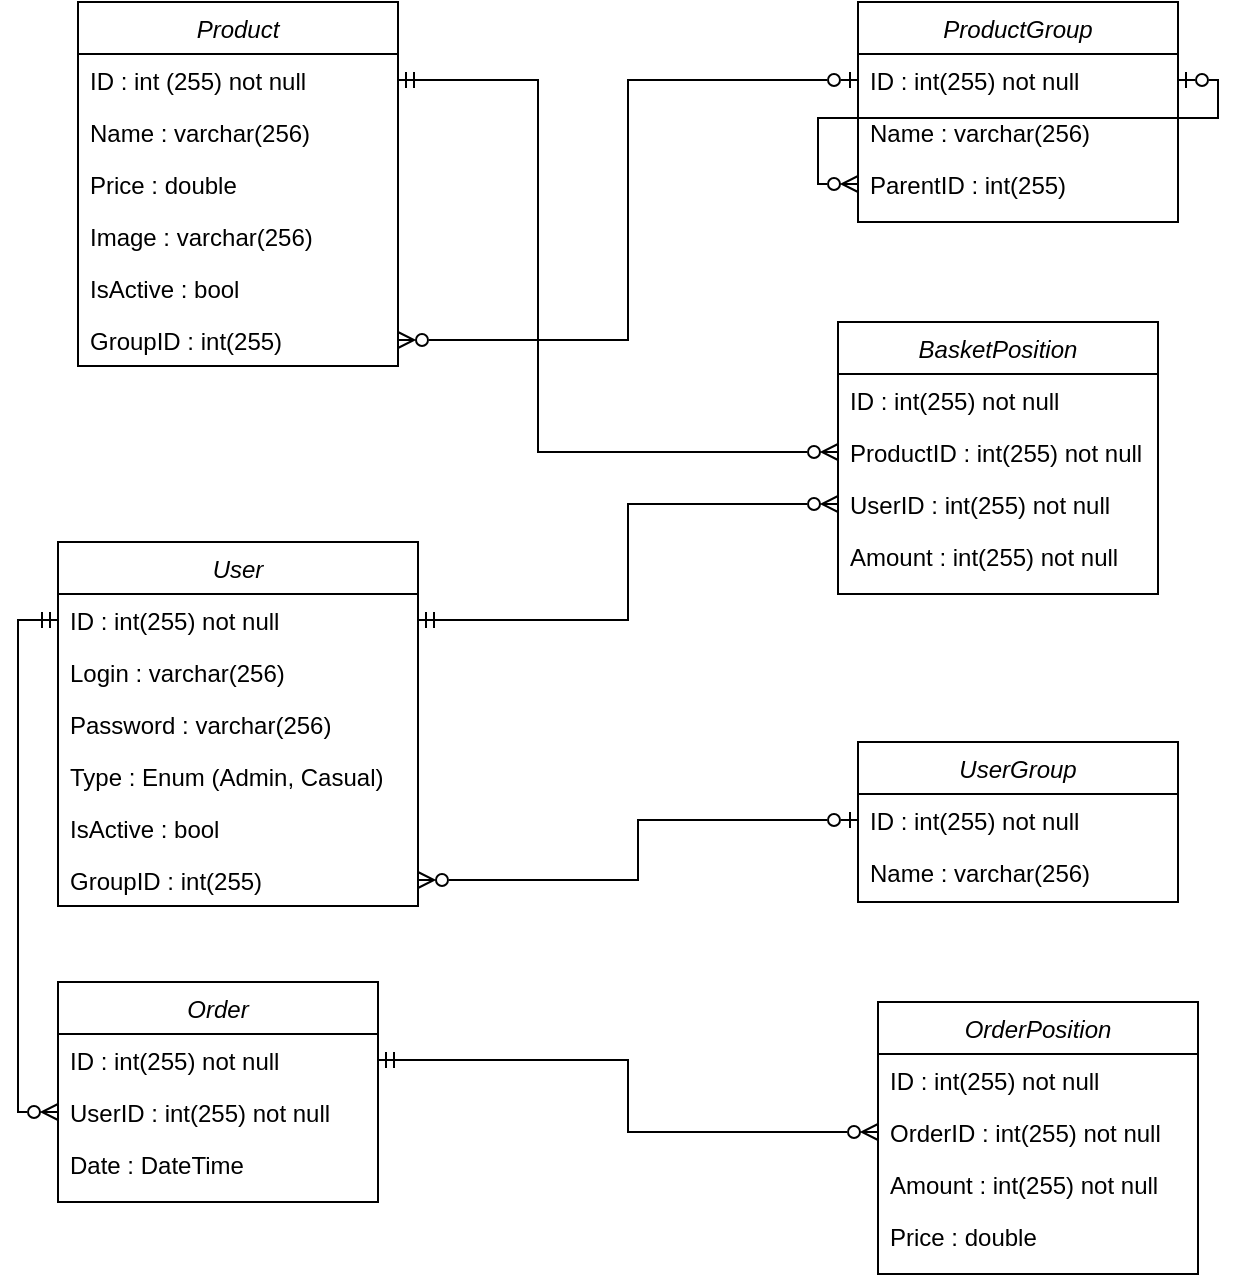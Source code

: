 <mxfile version="24.0.2" type="device">
  <diagram id="C5RBs43oDa-KdzZeNtuy" name="Page-1">
    <mxGraphModel dx="1434" dy="774" grid="1" gridSize="10" guides="1" tooltips="1" connect="1" arrows="1" fold="1" page="1" pageScale="1" pageWidth="827" pageHeight="1169" math="0" shadow="0">
      <root>
        <mxCell id="WIyWlLk6GJQsqaUBKTNV-0" />
        <mxCell id="WIyWlLk6GJQsqaUBKTNV-1" parent="WIyWlLk6GJQsqaUBKTNV-0" />
        <mxCell id="zkfFHV4jXpPFQw0GAbJ--0" value="Product" style="swimlane;fontStyle=2;align=center;verticalAlign=top;childLayout=stackLayout;horizontal=1;startSize=26;horizontalStack=0;resizeParent=1;resizeLast=0;collapsible=1;marginBottom=0;rounded=0;shadow=0;strokeWidth=1;" parent="WIyWlLk6GJQsqaUBKTNV-1" vertex="1">
          <mxGeometry x="100" y="120" width="160" height="182" as="geometry">
            <mxRectangle x="230" y="140" width="160" height="26" as="alternateBounds" />
          </mxGeometry>
        </mxCell>
        <mxCell id="zkfFHV4jXpPFQw0GAbJ--1" value="ID : int (255) not null" style="text;align=left;verticalAlign=top;spacingLeft=4;spacingRight=4;overflow=hidden;rotatable=0;points=[[0,0.5],[1,0.5]];portConstraint=eastwest;" parent="zkfFHV4jXpPFQw0GAbJ--0" vertex="1">
          <mxGeometry y="26" width="160" height="26" as="geometry" />
        </mxCell>
        <mxCell id="zkfFHV4jXpPFQw0GAbJ--2" value="Name : varchar(256)" style="text;align=left;verticalAlign=top;spacingLeft=4;spacingRight=4;overflow=hidden;rotatable=0;points=[[0,0.5],[1,0.5]];portConstraint=eastwest;rounded=0;shadow=0;html=0;" parent="zkfFHV4jXpPFQw0GAbJ--0" vertex="1">
          <mxGeometry y="52" width="160" height="26" as="geometry" />
        </mxCell>
        <mxCell id="zkfFHV4jXpPFQw0GAbJ--3" value="Price : double" style="text;align=left;verticalAlign=top;spacingLeft=4;spacingRight=4;overflow=hidden;rotatable=0;points=[[0,0.5],[1,0.5]];portConstraint=eastwest;rounded=0;shadow=0;html=0;" parent="zkfFHV4jXpPFQw0GAbJ--0" vertex="1">
          <mxGeometry y="78" width="160" height="26" as="geometry" />
        </mxCell>
        <mxCell id="C3rGS-NnnM6clC6Uycci-0" value="Image : varchar(256)" style="text;align=left;verticalAlign=top;spacingLeft=4;spacingRight=4;overflow=hidden;rotatable=0;points=[[0,0.5],[1,0.5]];portConstraint=eastwest;rounded=0;shadow=0;html=0;" vertex="1" parent="zkfFHV4jXpPFQw0GAbJ--0">
          <mxGeometry y="104" width="160" height="26" as="geometry" />
        </mxCell>
        <mxCell id="C3rGS-NnnM6clC6Uycci-1" value="IsActive : bool" style="text;align=left;verticalAlign=top;spacingLeft=4;spacingRight=4;overflow=hidden;rotatable=0;points=[[0,0.5],[1,0.5]];portConstraint=eastwest;rounded=0;shadow=0;html=0;" vertex="1" parent="zkfFHV4jXpPFQw0GAbJ--0">
          <mxGeometry y="130" width="160" height="26" as="geometry" />
        </mxCell>
        <mxCell id="C3rGS-NnnM6clC6Uycci-2" value="GroupID : int(255)" style="text;align=left;verticalAlign=top;spacingLeft=4;spacingRight=4;overflow=hidden;rotatable=0;points=[[0,0.5],[1,0.5]];portConstraint=eastwest;rounded=0;shadow=0;html=0;" vertex="1" parent="zkfFHV4jXpPFQw0GAbJ--0">
          <mxGeometry y="156" width="160" height="26" as="geometry" />
        </mxCell>
        <mxCell id="C3rGS-NnnM6clC6Uycci-3" value="ProductGroup&#xa;" style="swimlane;fontStyle=2;align=center;verticalAlign=top;childLayout=stackLayout;horizontal=1;startSize=26;horizontalStack=0;resizeParent=1;resizeLast=0;collapsible=1;marginBottom=0;rounded=0;shadow=0;strokeWidth=1;" vertex="1" parent="WIyWlLk6GJQsqaUBKTNV-1">
          <mxGeometry x="490" y="120" width="160" height="110" as="geometry">
            <mxRectangle x="230" y="140" width="160" height="26" as="alternateBounds" />
          </mxGeometry>
        </mxCell>
        <mxCell id="C3rGS-NnnM6clC6Uycci-4" value="ID : int(255) not null" style="text;align=left;verticalAlign=top;spacingLeft=4;spacingRight=4;overflow=hidden;rotatable=0;points=[[0,0.5],[1,0.5]];portConstraint=eastwest;" vertex="1" parent="C3rGS-NnnM6clC6Uycci-3">
          <mxGeometry y="26" width="160" height="26" as="geometry" />
        </mxCell>
        <mxCell id="C3rGS-NnnM6clC6Uycci-5" value="Name : varchar(256)" style="text;align=left;verticalAlign=top;spacingLeft=4;spacingRight=4;overflow=hidden;rotatable=0;points=[[0,0.5],[1,0.5]];portConstraint=eastwest;rounded=0;shadow=0;html=0;" vertex="1" parent="C3rGS-NnnM6clC6Uycci-3">
          <mxGeometry y="52" width="160" height="26" as="geometry" />
        </mxCell>
        <mxCell id="C3rGS-NnnM6clC6Uycci-66" style="edgeStyle=orthogonalEdgeStyle;rounded=0;orthogonalLoop=1;jettySize=auto;html=1;entryX=1;entryY=0.5;entryDx=0;entryDy=0;endArrow=ERzeroToOne;endFill=0;startArrow=ERzeroToMany;startFill=0;" edge="1" parent="C3rGS-NnnM6clC6Uycci-3" source="C3rGS-NnnM6clC6Uycci-17" target="C3rGS-NnnM6clC6Uycci-4">
          <mxGeometry relative="1" as="geometry" />
        </mxCell>
        <mxCell id="C3rGS-NnnM6clC6Uycci-17" value="ParentID : int(255)" style="text;align=left;verticalAlign=top;spacingLeft=4;spacingRight=4;overflow=hidden;rotatable=0;points=[[0,0.5],[1,0.5]];portConstraint=eastwest;rounded=0;shadow=0;html=0;" vertex="1" parent="C3rGS-NnnM6clC6Uycci-3">
          <mxGeometry y="78" width="160" height="26" as="geometry" />
        </mxCell>
        <mxCell id="C3rGS-NnnM6clC6Uycci-21" value="User&#xa;" style="swimlane;fontStyle=2;align=center;verticalAlign=top;childLayout=stackLayout;horizontal=1;startSize=26;horizontalStack=0;resizeParent=1;resizeLast=0;collapsible=1;marginBottom=0;rounded=0;shadow=0;strokeWidth=1;" vertex="1" parent="WIyWlLk6GJQsqaUBKTNV-1">
          <mxGeometry x="90" y="390" width="180" height="182" as="geometry">
            <mxRectangle x="230" y="140" width="160" height="26" as="alternateBounds" />
          </mxGeometry>
        </mxCell>
        <mxCell id="C3rGS-NnnM6clC6Uycci-22" value="ID : int(255) not null" style="text;align=left;verticalAlign=top;spacingLeft=4;spacingRight=4;overflow=hidden;rotatable=0;points=[[0,0.5],[1,0.5]];portConstraint=eastwest;" vertex="1" parent="C3rGS-NnnM6clC6Uycci-21">
          <mxGeometry y="26" width="180" height="26" as="geometry" />
        </mxCell>
        <mxCell id="C3rGS-NnnM6clC6Uycci-23" value="Login : varchar(256)&#xa;" style="text;align=left;verticalAlign=top;spacingLeft=4;spacingRight=4;overflow=hidden;rotatable=0;points=[[0,0.5],[1,0.5]];portConstraint=eastwest;rounded=0;shadow=0;html=0;" vertex="1" parent="C3rGS-NnnM6clC6Uycci-21">
          <mxGeometry y="52" width="180" height="26" as="geometry" />
        </mxCell>
        <mxCell id="C3rGS-NnnM6clC6Uycci-24" value="Password : varchar(256)" style="text;align=left;verticalAlign=top;spacingLeft=4;spacingRight=4;overflow=hidden;rotatable=0;points=[[0,0.5],[1,0.5]];portConstraint=eastwest;rounded=0;shadow=0;html=0;" vertex="1" parent="C3rGS-NnnM6clC6Uycci-21">
          <mxGeometry y="78" width="180" height="26" as="geometry" />
        </mxCell>
        <mxCell id="C3rGS-NnnM6clC6Uycci-25" value="Type : Enum (Admin, Casual)" style="text;align=left;verticalAlign=top;spacingLeft=4;spacingRight=4;overflow=hidden;rotatable=0;points=[[0,0.5],[1,0.5]];portConstraint=eastwest;rounded=0;shadow=0;html=0;" vertex="1" parent="C3rGS-NnnM6clC6Uycci-21">
          <mxGeometry y="104" width="180" height="26" as="geometry" />
        </mxCell>
        <mxCell id="C3rGS-NnnM6clC6Uycci-26" value="IsActive : bool" style="text;align=left;verticalAlign=top;spacingLeft=4;spacingRight=4;overflow=hidden;rotatable=0;points=[[0,0.5],[1,0.5]];portConstraint=eastwest;rounded=0;shadow=0;html=0;" vertex="1" parent="C3rGS-NnnM6clC6Uycci-21">
          <mxGeometry y="130" width="180" height="26" as="geometry" />
        </mxCell>
        <mxCell id="C3rGS-NnnM6clC6Uycci-27" value="GroupID : int(255)" style="text;align=left;verticalAlign=top;spacingLeft=4;spacingRight=4;overflow=hidden;rotatable=0;points=[[0,0.5],[1,0.5]];portConstraint=eastwest;rounded=0;shadow=0;html=0;" vertex="1" parent="C3rGS-NnnM6clC6Uycci-21">
          <mxGeometry y="156" width="180" height="26" as="geometry" />
        </mxCell>
        <mxCell id="C3rGS-NnnM6clC6Uycci-28" value="UserGroup&#xa;" style="swimlane;fontStyle=2;align=center;verticalAlign=top;childLayout=stackLayout;horizontal=1;startSize=26;horizontalStack=0;resizeParent=1;resizeLast=0;collapsible=1;marginBottom=0;rounded=0;shadow=0;strokeWidth=1;" vertex="1" parent="WIyWlLk6GJQsqaUBKTNV-1">
          <mxGeometry x="490" y="490" width="160" height="80" as="geometry">
            <mxRectangle x="230" y="140" width="160" height="26" as="alternateBounds" />
          </mxGeometry>
        </mxCell>
        <mxCell id="C3rGS-NnnM6clC6Uycci-29" value="ID : int(255) not null" style="text;align=left;verticalAlign=top;spacingLeft=4;spacingRight=4;overflow=hidden;rotatable=0;points=[[0,0.5],[1,0.5]];portConstraint=eastwest;" vertex="1" parent="C3rGS-NnnM6clC6Uycci-28">
          <mxGeometry y="26" width="160" height="26" as="geometry" />
        </mxCell>
        <mxCell id="C3rGS-NnnM6clC6Uycci-30" value="Name : varchar(256)" style="text;align=left;verticalAlign=top;spacingLeft=4;spacingRight=4;overflow=hidden;rotatable=0;points=[[0,0.5],[1,0.5]];portConstraint=eastwest;rounded=0;shadow=0;html=0;" vertex="1" parent="C3rGS-NnnM6clC6Uycci-28">
          <mxGeometry y="52" width="160" height="26" as="geometry" />
        </mxCell>
        <mxCell id="C3rGS-NnnM6clC6Uycci-39" value="Order" style="swimlane;fontStyle=2;align=center;verticalAlign=top;childLayout=stackLayout;horizontal=1;startSize=26;horizontalStack=0;resizeParent=1;resizeLast=0;collapsible=1;marginBottom=0;rounded=0;shadow=0;strokeWidth=1;" vertex="1" parent="WIyWlLk6GJQsqaUBKTNV-1">
          <mxGeometry x="90" y="610" width="160" height="110" as="geometry">
            <mxRectangle x="230" y="140" width="160" height="26" as="alternateBounds" />
          </mxGeometry>
        </mxCell>
        <mxCell id="C3rGS-NnnM6clC6Uycci-40" value="ID : int(255) not null" style="text;align=left;verticalAlign=top;spacingLeft=4;spacingRight=4;overflow=hidden;rotatable=0;points=[[0,0.5],[1,0.5]];portConstraint=eastwest;" vertex="1" parent="C3rGS-NnnM6clC6Uycci-39">
          <mxGeometry y="26" width="160" height="26" as="geometry" />
        </mxCell>
        <mxCell id="C3rGS-NnnM6clC6Uycci-41" value="UserID : int(255) not null" style="text;align=left;verticalAlign=top;spacingLeft=4;spacingRight=4;overflow=hidden;rotatable=0;points=[[0,0.5],[1,0.5]];portConstraint=eastwest;rounded=0;shadow=0;html=0;" vertex="1" parent="C3rGS-NnnM6clC6Uycci-39">
          <mxGeometry y="52" width="160" height="26" as="geometry" />
        </mxCell>
        <mxCell id="C3rGS-NnnM6clC6Uycci-42" value="Date : DateTime" style="text;align=left;verticalAlign=top;spacingLeft=4;spacingRight=4;overflow=hidden;rotatable=0;points=[[0,0.5],[1,0.5]];portConstraint=eastwest;rounded=0;shadow=0;html=0;" vertex="1" parent="C3rGS-NnnM6clC6Uycci-39">
          <mxGeometry y="78" width="160" height="26" as="geometry" />
        </mxCell>
        <mxCell id="C3rGS-NnnM6clC6Uycci-43" value="OrderPosition" style="swimlane;fontStyle=2;align=center;verticalAlign=top;childLayout=stackLayout;horizontal=1;startSize=26;horizontalStack=0;resizeParent=1;resizeLast=0;collapsible=1;marginBottom=0;rounded=0;shadow=0;strokeWidth=1;" vertex="1" parent="WIyWlLk6GJQsqaUBKTNV-1">
          <mxGeometry x="500" y="620" width="160" height="136" as="geometry">
            <mxRectangle x="230" y="140" width="160" height="26" as="alternateBounds" />
          </mxGeometry>
        </mxCell>
        <mxCell id="C3rGS-NnnM6clC6Uycci-44" value="ID : int(255) not null" style="text;align=left;verticalAlign=top;spacingLeft=4;spacingRight=4;overflow=hidden;rotatable=0;points=[[0,0.5],[1,0.5]];portConstraint=eastwest;" vertex="1" parent="C3rGS-NnnM6clC6Uycci-43">
          <mxGeometry y="26" width="160" height="26" as="geometry" />
        </mxCell>
        <mxCell id="C3rGS-NnnM6clC6Uycci-45" value="OrderID : int(255) not null" style="text;align=left;verticalAlign=top;spacingLeft=4;spacingRight=4;overflow=hidden;rotatable=0;points=[[0,0.5],[1,0.5]];portConstraint=eastwest;rounded=0;shadow=0;html=0;" vertex="1" parent="C3rGS-NnnM6clC6Uycci-43">
          <mxGeometry y="52" width="160" height="26" as="geometry" />
        </mxCell>
        <mxCell id="C3rGS-NnnM6clC6Uycci-47" value="Amount : int(255) not null" style="text;align=left;verticalAlign=top;spacingLeft=4;spacingRight=4;overflow=hidden;rotatable=0;points=[[0,0.5],[1,0.5]];portConstraint=eastwest;rounded=0;shadow=0;html=0;" vertex="1" parent="C3rGS-NnnM6clC6Uycci-43">
          <mxGeometry y="78" width="160" height="26" as="geometry" />
        </mxCell>
        <mxCell id="C3rGS-NnnM6clC6Uycci-48" value="Price : double" style="text;align=left;verticalAlign=top;spacingLeft=4;spacingRight=4;overflow=hidden;rotatable=0;points=[[0,0.5],[1,0.5]];portConstraint=eastwest;rounded=0;shadow=0;html=0;" vertex="1" parent="C3rGS-NnnM6clC6Uycci-43">
          <mxGeometry y="104" width="160" height="26" as="geometry" />
        </mxCell>
        <mxCell id="C3rGS-NnnM6clC6Uycci-51" value="BasketPosition" style="swimlane;fontStyle=2;align=center;verticalAlign=top;childLayout=stackLayout;horizontal=1;startSize=26;horizontalStack=0;resizeParent=1;resizeLast=0;collapsible=1;marginBottom=0;rounded=0;shadow=0;strokeWidth=1;" vertex="1" parent="WIyWlLk6GJQsqaUBKTNV-1">
          <mxGeometry x="480" y="280" width="160" height="136" as="geometry">
            <mxRectangle x="230" y="140" width="160" height="26" as="alternateBounds" />
          </mxGeometry>
        </mxCell>
        <mxCell id="C3rGS-NnnM6clC6Uycci-52" value="ID : int(255) not null" style="text;align=left;verticalAlign=top;spacingLeft=4;spacingRight=4;overflow=hidden;rotatable=0;points=[[0,0.5],[1,0.5]];portConstraint=eastwest;" vertex="1" parent="C3rGS-NnnM6clC6Uycci-51">
          <mxGeometry y="26" width="160" height="26" as="geometry" />
        </mxCell>
        <mxCell id="C3rGS-NnnM6clC6Uycci-53" value="ProductID : int(255) not null" style="text;align=left;verticalAlign=top;spacingLeft=4;spacingRight=4;overflow=hidden;rotatable=0;points=[[0,0.5],[1,0.5]];portConstraint=eastwest;rounded=0;shadow=0;html=0;" vertex="1" parent="C3rGS-NnnM6clC6Uycci-51">
          <mxGeometry y="52" width="160" height="26" as="geometry" />
        </mxCell>
        <mxCell id="C3rGS-NnnM6clC6Uycci-54" value="UserID : int(255) not null" style="text;align=left;verticalAlign=top;spacingLeft=4;spacingRight=4;overflow=hidden;rotatable=0;points=[[0,0.5],[1,0.5]];portConstraint=eastwest;rounded=0;shadow=0;html=0;" vertex="1" parent="C3rGS-NnnM6clC6Uycci-51">
          <mxGeometry y="78" width="160" height="26" as="geometry" />
        </mxCell>
        <mxCell id="C3rGS-NnnM6clC6Uycci-55" value="Amount : int(255) not null" style="text;align=left;verticalAlign=top;spacingLeft=4;spacingRight=4;overflow=hidden;rotatable=0;points=[[0,0.5],[1,0.5]];portConstraint=eastwest;rounded=0;shadow=0;html=0;" vertex="1" parent="C3rGS-NnnM6clC6Uycci-51">
          <mxGeometry y="104" width="160" height="26" as="geometry" />
        </mxCell>
        <mxCell id="C3rGS-NnnM6clC6Uycci-57" style="edgeStyle=orthogonalEdgeStyle;rounded=0;orthogonalLoop=1;jettySize=auto;html=1;exitX=0;exitY=0.5;exitDx=0;exitDy=0;entryX=0;entryY=0.5;entryDx=0;entryDy=0;endArrow=ERmandOne;endFill=0;startArrow=ERzeroToMany;startFill=0;" edge="1" parent="WIyWlLk6GJQsqaUBKTNV-1" source="C3rGS-NnnM6clC6Uycci-41" target="C3rGS-NnnM6clC6Uycci-22">
          <mxGeometry relative="1" as="geometry" />
        </mxCell>
        <mxCell id="C3rGS-NnnM6clC6Uycci-58" style="edgeStyle=orthogonalEdgeStyle;rounded=0;orthogonalLoop=1;jettySize=auto;html=1;exitX=1;exitY=0.5;exitDx=0;exitDy=0;entryX=0;entryY=0.5;entryDx=0;entryDy=0;endArrow=ERzeroToOne;endFill=0;startArrow=ERzeroToMany;startFill=0;" edge="1" parent="WIyWlLk6GJQsqaUBKTNV-1" source="C3rGS-NnnM6clC6Uycci-27" target="C3rGS-NnnM6clC6Uycci-29">
          <mxGeometry relative="1" as="geometry" />
        </mxCell>
        <mxCell id="C3rGS-NnnM6clC6Uycci-61" style="edgeStyle=orthogonalEdgeStyle;rounded=0;orthogonalLoop=1;jettySize=auto;html=1;endArrow=ERmandOne;endFill=0;startArrow=ERzeroToMany;startFill=0;" edge="1" parent="WIyWlLk6GJQsqaUBKTNV-1" source="C3rGS-NnnM6clC6Uycci-45" target="C3rGS-NnnM6clC6Uycci-40">
          <mxGeometry relative="1" as="geometry" />
        </mxCell>
        <mxCell id="C3rGS-NnnM6clC6Uycci-62" style="edgeStyle=orthogonalEdgeStyle;rounded=0;orthogonalLoop=1;jettySize=auto;html=1;endArrow=ERmandOne;endFill=0;startArrow=ERzeroToMany;startFill=0;" edge="1" parent="WIyWlLk6GJQsqaUBKTNV-1" source="C3rGS-NnnM6clC6Uycci-53" target="zkfFHV4jXpPFQw0GAbJ--1">
          <mxGeometry relative="1" as="geometry">
            <mxPoint x="270" y="150" as="targetPoint" />
            <Array as="points">
              <mxPoint x="330" y="345" />
              <mxPoint x="330" y="159" />
            </Array>
          </mxGeometry>
        </mxCell>
        <mxCell id="C3rGS-NnnM6clC6Uycci-63" style="edgeStyle=orthogonalEdgeStyle;rounded=0;orthogonalLoop=1;jettySize=auto;html=1;exitX=0;exitY=0.5;exitDx=0;exitDy=0;endArrow=ERmandOne;endFill=0;startArrow=ERzeroToMany;startFill=0;" edge="1" parent="WIyWlLk6GJQsqaUBKTNV-1" source="C3rGS-NnnM6clC6Uycci-54" target="C3rGS-NnnM6clC6Uycci-22">
          <mxGeometry relative="1" as="geometry" />
        </mxCell>
        <mxCell id="C3rGS-NnnM6clC6Uycci-65" style="edgeStyle=orthogonalEdgeStyle;rounded=0;orthogonalLoop=1;jettySize=auto;html=1;exitX=1;exitY=0.5;exitDx=0;exitDy=0;entryX=0;entryY=0.5;entryDx=0;entryDy=0;strokeColor=default;endArrow=ERzeroToOne;endFill=0;startArrow=ERzeroToMany;startFill=0;" edge="1" parent="WIyWlLk6GJQsqaUBKTNV-1" source="C3rGS-NnnM6clC6Uycci-2" target="C3rGS-NnnM6clC6Uycci-4">
          <mxGeometry relative="1" as="geometry" />
        </mxCell>
      </root>
    </mxGraphModel>
  </diagram>
</mxfile>

